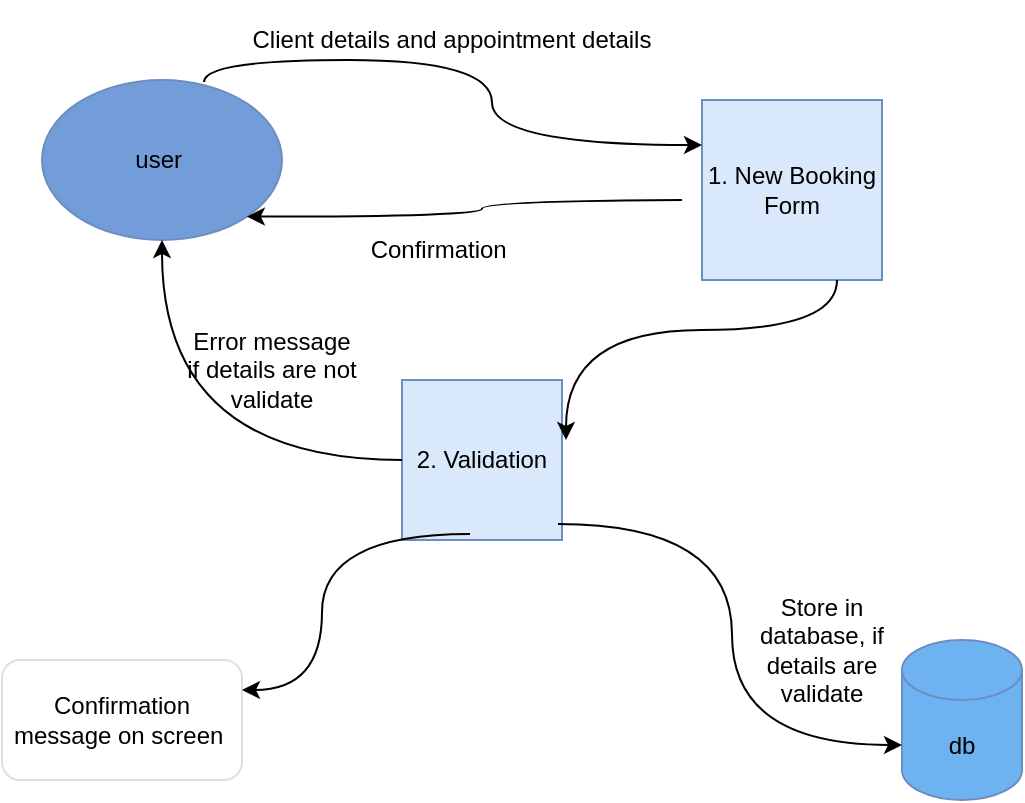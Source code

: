 <mxfile version="26.1.0">
  <diagram name="Page-1" id="MQIIFP9xnroCeHsiHnaC">
    <mxGraphModel dx="1426" dy="781" grid="1" gridSize="10" guides="1" tooltips="1" connect="1" arrows="1" fold="1" page="1" pageScale="1" pageWidth="827" pageHeight="1169" math="0" shadow="0">
      <root>
        <mxCell id="0" />
        <mxCell id="1" parent="0" />
        <mxCell id="t49IodBB0YmtrTX4iaS2-1" value="1. New Booking Form" style="whiteSpace=wrap;html=1;aspect=fixed;fillColor=#dae8fc;strokeColor=#6c8ebf;" parent="1" vertex="1">
          <mxGeometry x="480" y="160" width="90" height="90" as="geometry" />
        </mxCell>
        <mxCell id="t49IodBB0YmtrTX4iaS2-2" value="2. Validation" style="whiteSpace=wrap;html=1;aspect=fixed;fillColor=#dae8fc;strokeColor=#6c8ebf;" parent="1" vertex="1">
          <mxGeometry x="330" y="300" width="80" height="80" as="geometry" />
        </mxCell>
        <mxCell id="t49IodBB0YmtrTX4iaS2-3" value="db" style="shape=cylinder3;whiteSpace=wrap;html=1;boundedLbl=1;backgroundOutline=1;size=15;fillColor=light-dark(#6eb2f2, #1d293b);strokeColor=#6c8ebf;" parent="1" vertex="1">
          <mxGeometry x="580" y="430" width="60" height="80" as="geometry" />
        </mxCell>
        <mxCell id="t49IodBB0YmtrTX4iaS2-4" value="user&amp;nbsp;" style="ellipse;whiteSpace=wrap;html=1;fillColor=light-dark(#739dd9, #1d293b);strokeColor=#6c8ebf;" parent="1" vertex="1">
          <mxGeometry x="150" y="150" width="120" height="80" as="geometry" />
        </mxCell>
        <mxCell id="t49IodBB0YmtrTX4iaS2-6" value="" style="curved=1;endArrow=classic;html=1;rounded=0;exitX=0.75;exitY=1;exitDx=0;exitDy=0;entryX=1.025;entryY=0.375;entryDx=0;entryDy=0;entryPerimeter=0;edgeStyle=orthogonalEdgeStyle;" parent="1" source="t49IodBB0YmtrTX4iaS2-1" target="t49IodBB0YmtrTX4iaS2-2" edge="1">
          <mxGeometry width="50" height="50" relative="1" as="geometry">
            <mxPoint x="480" y="320" as="sourcePoint" />
            <mxPoint x="530" y="270" as="targetPoint" />
          </mxGeometry>
        </mxCell>
        <mxCell id="t49IodBB0YmtrTX4iaS2-9" value="" style="endArrow=classic;html=1;rounded=0;entryX=0;entryY=0;entryDx=0;entryDy=52.5;entryPerimeter=0;exitX=0.975;exitY=0.9;exitDx=0;exitDy=0;exitPerimeter=0;edgeStyle=orthogonalEdgeStyle;elbow=vertical;curved=1;" parent="1" source="t49IodBB0YmtrTX4iaS2-2" target="t49IodBB0YmtrTX4iaS2-3" edge="1">
          <mxGeometry width="50" height="50" relative="1" as="geometry">
            <mxPoint x="440" y="390" as="sourcePoint" />
            <mxPoint x="490" y="340" as="targetPoint" />
          </mxGeometry>
        </mxCell>
        <mxCell id="t49IodBB0YmtrTX4iaS2-10" value="" style="curved=1;endArrow=classic;html=1;rounded=0;entryX=1;entryY=1;entryDx=0;entryDy=0;edgeStyle=orthogonalEdgeStyle;" parent="1" target="t49IodBB0YmtrTX4iaS2-4" edge="1">
          <mxGeometry width="50" height="50" relative="1" as="geometry">
            <mxPoint x="470" y="210" as="sourcePoint" />
            <mxPoint x="630" y="60" as="targetPoint" />
          </mxGeometry>
        </mxCell>
        <mxCell id="t49IodBB0YmtrTX4iaS2-11" value="Confirmation message on screen&amp;nbsp;" style="rounded=1;whiteSpace=wrap;html=1;fillColor=#FFFFFF;strokeColor=light-dark(#dee0e3, #5c79a3);" parent="1" vertex="1">
          <mxGeometry x="130" y="440" width="120" height="60" as="geometry" />
        </mxCell>
        <mxCell id="t49IodBB0YmtrTX4iaS2-12" value="" style="curved=1;endArrow=classic;html=1;rounded=0;entryX=1;entryY=0.25;entryDx=0;entryDy=0;exitX=0.425;exitY=0.963;exitDx=0;exitDy=0;exitPerimeter=0;edgeStyle=orthogonalEdgeStyle;" parent="1" source="t49IodBB0YmtrTX4iaS2-2" target="t49IodBB0YmtrTX4iaS2-11" edge="1">
          <mxGeometry width="50" height="50" relative="1" as="geometry">
            <mxPoint x="340" y="470" as="sourcePoint" />
            <mxPoint x="380" y="420" as="targetPoint" />
          </mxGeometry>
        </mxCell>
        <mxCell id="t49IodBB0YmtrTX4iaS2-13" value="Client details and appointment details" style="text;html=1;align=center;verticalAlign=middle;whiteSpace=wrap;rounded=0;" parent="1" vertex="1">
          <mxGeometry x="250" y="110" width="210" height="40" as="geometry" />
        </mxCell>
        <mxCell id="t49IodBB0YmtrTX4iaS2-14" value="Confirmation&amp;nbsp;" style="text;html=1;align=center;verticalAlign=middle;whiteSpace=wrap;rounded=0;" parent="1" vertex="1">
          <mxGeometry x="320" y="220" width="60" height="30" as="geometry" />
        </mxCell>
        <mxCell id="t49IodBB0YmtrTX4iaS2-15" value="" style="curved=1;endArrow=classic;html=1;rounded=0;exitX=0;exitY=0.5;exitDx=0;exitDy=0;edgeStyle=orthogonalEdgeStyle;" parent="1" source="t49IodBB0YmtrTX4iaS2-2" target="t49IodBB0YmtrTX4iaS2-4" edge="1">
          <mxGeometry width="50" height="50" relative="1" as="geometry">
            <mxPoint x="390" y="430" as="sourcePoint" />
            <mxPoint x="440" y="380" as="targetPoint" />
          </mxGeometry>
        </mxCell>
        <mxCell id="t49IodBB0YmtrTX4iaS2-16" value="Error message if details are not validate" style="text;html=1;align=center;verticalAlign=middle;whiteSpace=wrap;rounded=0;" parent="1" vertex="1">
          <mxGeometry x="220" y="280" width="90" height="30" as="geometry" />
        </mxCell>
        <mxCell id="t49IodBB0YmtrTX4iaS2-17" value="Store in database, if details are validate" style="text;html=1;align=center;verticalAlign=middle;whiteSpace=wrap;rounded=0;" parent="1" vertex="1">
          <mxGeometry x="500" y="420" width="80" height="30" as="geometry" />
        </mxCell>
        <mxCell id="agH61Dzb3y8hUW6kUoVL-1" value="" style="curved=1;endArrow=classic;html=1;rounded=0;entryX=0;entryY=0.25;entryDx=0;entryDy=0;exitX=0.675;exitY=0.013;exitDx=0;exitDy=0;exitPerimeter=0;edgeStyle=orthogonalEdgeStyle;" edge="1" parent="1" source="t49IodBB0YmtrTX4iaS2-4" target="t49IodBB0YmtrTX4iaS2-1">
          <mxGeometry width="50" height="50" relative="1" as="geometry">
            <mxPoint x="540" y="440" as="sourcePoint" />
            <mxPoint x="590" y="390" as="targetPoint" />
          </mxGeometry>
        </mxCell>
      </root>
    </mxGraphModel>
  </diagram>
</mxfile>

